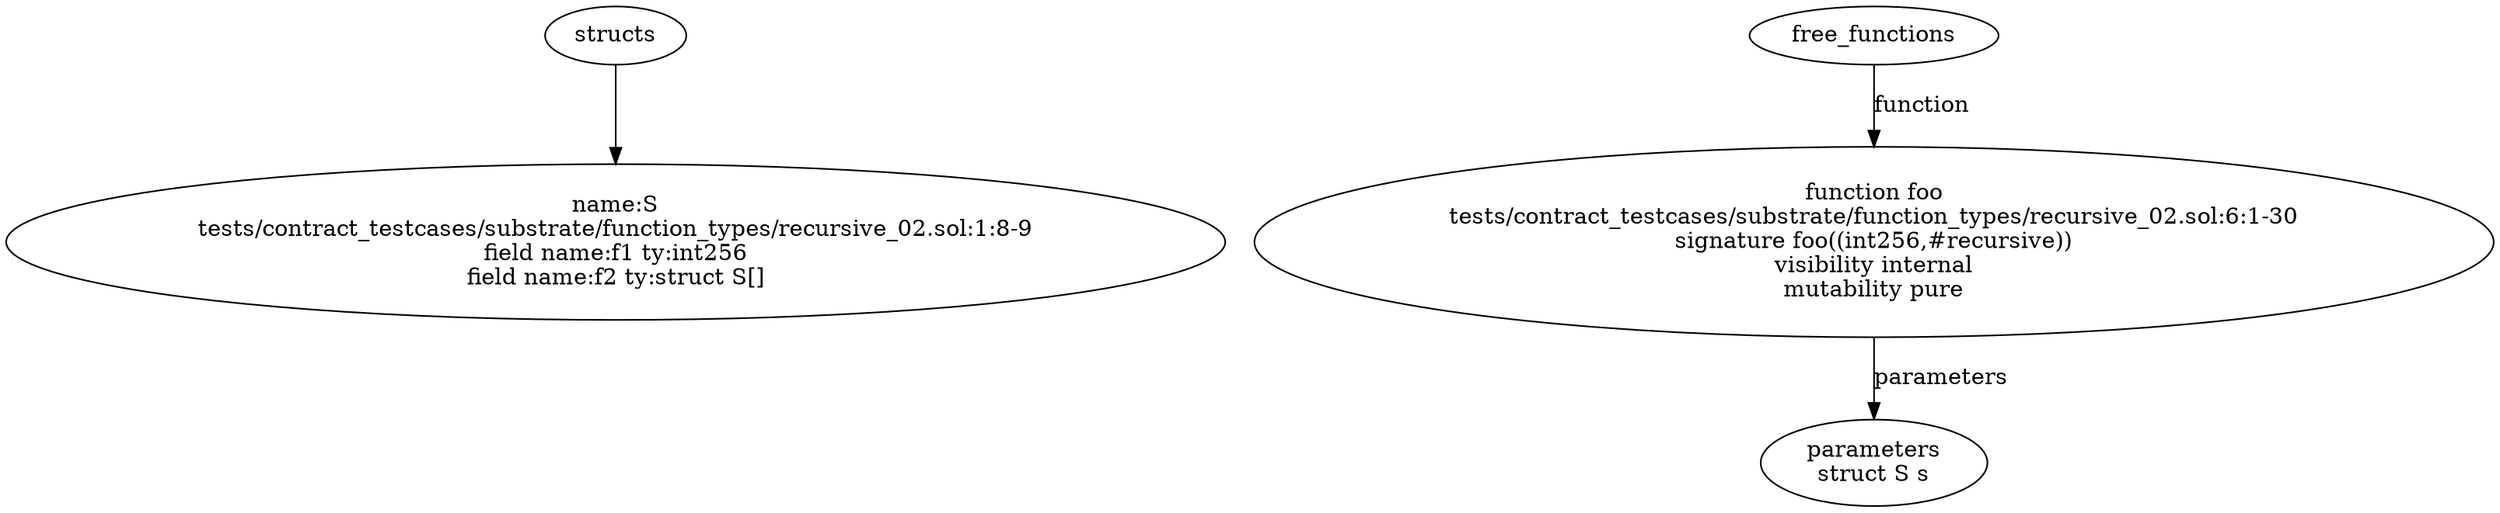 strict digraph "tests/contract_testcases/substrate/function_types/recursive_02.sol" {
	S [label="name:S\ntests/contract_testcases/substrate/function_types/recursive_02.sol:1:8-9\nfield name:f1 ty:int256\nfield name:f2 ty:struct S[]"]
	foo [label="function foo\ntests/contract_testcases/substrate/function_types/recursive_02.sol:6:1-30\nsignature foo((int256,#recursive))\nvisibility internal\nmutability pure"]
	parameters [label="parameters\nstruct S s"]
	structs -> S
	free_functions -> foo [label="function"]
	foo -> parameters [label="parameters"]
}
